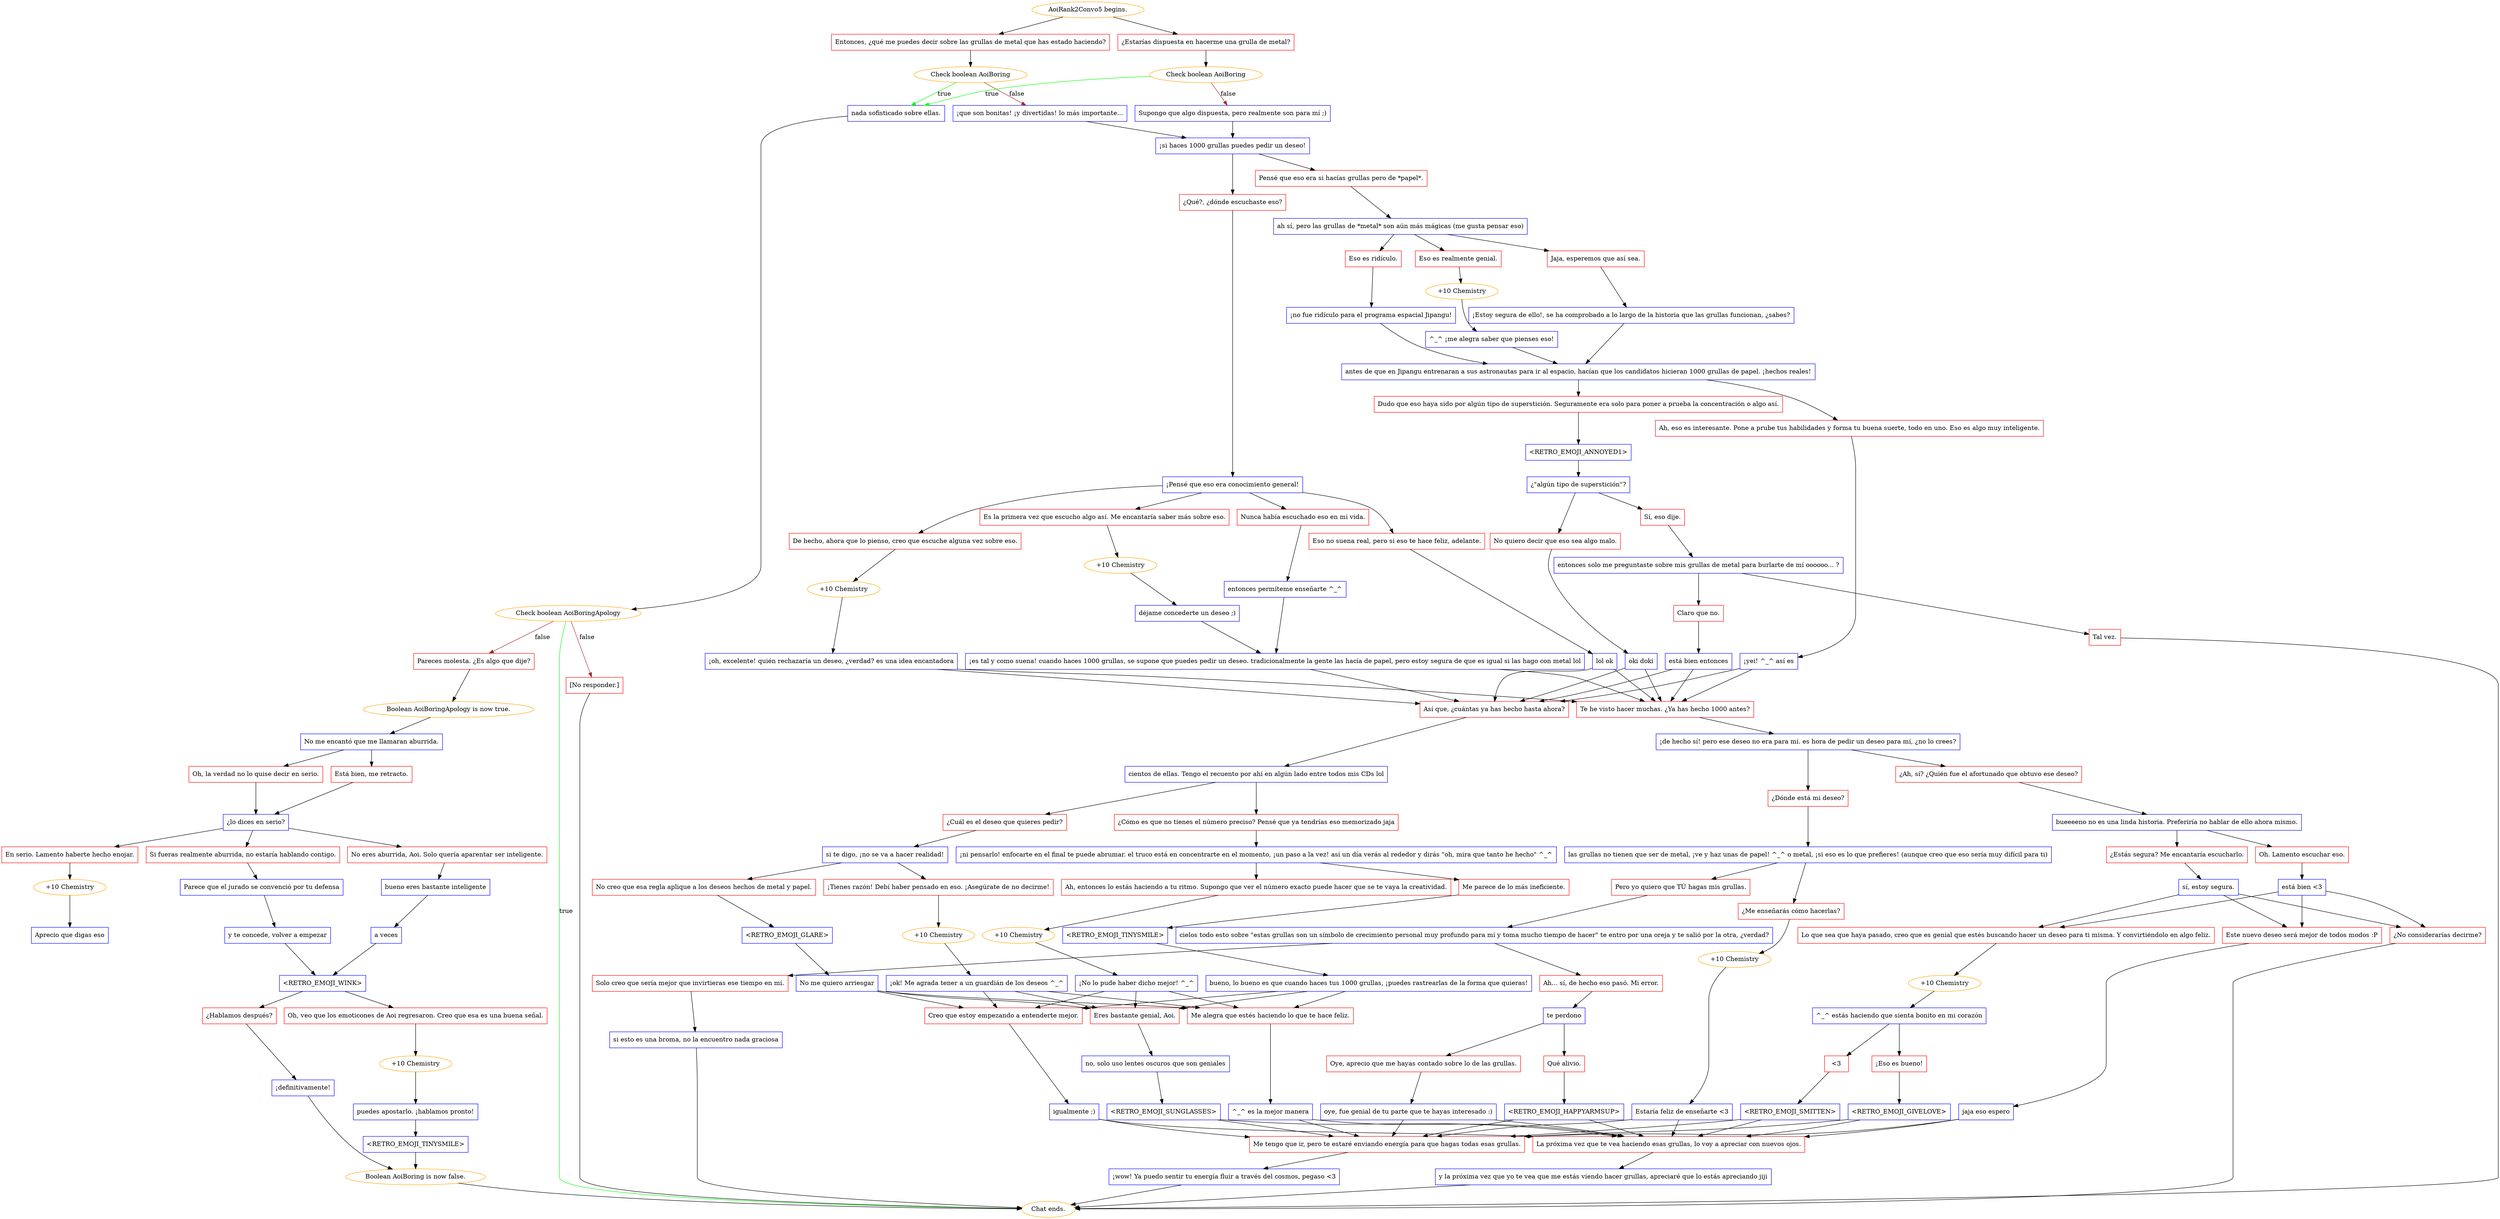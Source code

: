 digraph {
	"AoiRank2Convo5 begins." [color=orange];
		"AoiRank2Convo5 begins." -> j863360966;
		"AoiRank2Convo5 begins." -> j2989138125;
	j863360966 [label="Entonces, ¿qué me puedes decir sobre las grullas de metal que has estado haciendo?",shape=box,color=red];
		j863360966 -> j2372451672;
	j2989138125 [label="¿Estarías dispuesta en hacerme una grulla de metal?",shape=box,color=red];
		j2989138125 -> j1999737066;
	j2372451672 [label="Check boolean AoiBoring",color=orange];
		j2372451672 -> j3796238815 [label=true,color=green];
		j2372451672 -> j4210835 [label=false,color=brown];
	j1999737066 [label="Check boolean AoiBoring",color=orange];
		j1999737066 -> j3796238815 [label=true,color=green];
		j1999737066 -> j1871696005 [label=false,color=brown];
	j3796238815 [label="nada sofisticado sobre ellas.",shape=box,color=blue];
		j3796238815 -> j1233631701;
	j4210835 [label="¡que son bonitas! ¡y divertidas! lo más importante...",shape=box,color=blue];
		j4210835 -> j2591783601;
	j1871696005 [label="Supongo que algo dispuesta, pero realmente son para mí ;)",shape=box,color=blue];
		j1871696005 -> j2591783601;
	j1233631701 [label="Check boolean AoiBoringApology",color=orange];
		j1233631701 -> "Chat ends." [label=true,color=green];
		j1233631701 -> j3345642698 [label=false,color=brown];
		j1233631701 -> j216489096 [label=false,color=brown];
	j2591783601 [label="¡si haces 1000 grullas puedes pedir un deseo!",shape=box,color=blue];
		j2591783601 -> j3219292157;
		j2591783601 -> j2018161745;
	"Chat ends." [color=orange];
	j3345642698 [label="Pareces molesta. ¿Es algo que dije?",shape=box,color=red];
		j3345642698 -> j588183586;
	j216489096 [label="[No responder.]",shape=box,color=red];
		j216489096 -> "Chat ends.";
	j3219292157 [label="Pensé que eso era si hacías grullas pero de *papel*.",shape=box,color=red];
		j3219292157 -> j759741044;
	j2018161745 [label="¿Qué?, ¿dónde escuchaste eso?",shape=box,color=red];
		j2018161745 -> j909366450;
	j588183586 [label="Boolean AoiBoringApology is now true.",color=orange];
		j588183586 -> j3771052531;
	j759741044 [label="ah sí, pero las grullas de *metal* son aún más mágicas (me gusta pensar eso)",shape=box,color=blue];
		j759741044 -> j3796000108;
		j759741044 -> j24663833;
		j759741044 -> j625652857;
	j909366450 [label="¡Pensé que eso era conocimiento general!",shape=box,color=blue];
		j909366450 -> j2605558217;
		j909366450 -> j3090232608;
		j909366450 -> j4022601159;
		j909366450 -> j4035778705;
	j3771052531 [label="No me encantó que me llamaran aburrida.",shape=box,color=blue];
		j3771052531 -> j3504515417;
		j3771052531 -> j2210016081;
	j3796000108 [label="Jaja, esperemos que así sea.",shape=box,color=red];
		j3796000108 -> j2384485798;
	j24663833 [label="Eso es realmente genial.",shape=box,color=red];
		j24663833 -> j3273890898;
	j625652857 [label="Eso es ridículo.",shape=box,color=red];
		j625652857 -> j2412267598;
	j2605558217 [label="Nunca había escuchado eso en mi vida.",shape=box,color=red];
		j2605558217 -> j2676879894;
	j3090232608 [label="Es la primera vez que escucho algo así. Me encantaría saber más sobre eso.",shape=box,color=red];
		j3090232608 -> j4111382914;
	j4022601159 [label="De hecho, ahora que lo pienso, creo que escuche alguna vez sobre eso.",shape=box,color=red];
		j4022601159 -> j1102873641;
	j4035778705 [label="Eso no suena real, pero si eso te hace feliz, adelante.",shape=box,color=red];
		j4035778705 -> j1673975859;
	j3504515417 [label="Oh, la verdad no lo quise decir en serio.",shape=box,color=red];
		j3504515417 -> j1654500217;
	j2210016081 [label="Está bien, me retracto.",shape=box,color=red];
		j2210016081 -> j1654500217;
	j2384485798 [label="¡Estoy segura de ello!, se ha comprobado a lo largo de la historia que las grullas funcionan, ¿sabes?",shape=box,color=blue];
		j2384485798 -> j3409018401;
	j3273890898 [label="+10 Chemistry",color=orange];
		j3273890898 -> j4056212587;
	j2412267598 [label="¡no fue ridículo para el programa espacial Jipangu!",shape=box,color=blue];
		j2412267598 -> j3409018401;
	j2676879894 [label="entonces permíteme enseñarte ^_^",shape=box,color=blue];
		j2676879894 -> j2470594494;
	j4111382914 [label="+10 Chemistry",color=orange];
		j4111382914 -> j301826308;
	j1102873641 [label="+10 Chemistry",color=orange];
		j1102873641 -> j662406909;
	j1673975859 [label="lol ok",shape=box,color=blue];
		j1673975859 -> j3767546245;
		j1673975859 -> j323053521;
	j1654500217 [label="¿lo dices en serio?",shape=box,color=blue];
		j1654500217 -> j3268799686;
		j1654500217 -> j2572498343;
		j1654500217 -> j1699309041;
	j3409018401 [label="antes de que en Jipangu entrenaran a sus astronautas para ir al espacio, hacían que los candidatos hicieran 1000 grullas de papel. ¡hechos reales!",shape=box,color=blue];
		j3409018401 -> j1938357643;
		j3409018401 -> j615791475;
	j4056212587 [label="^_^ ¡me alegra saber que pienses eso!",shape=box,color=blue];
		j4056212587 -> j3409018401;
	j2470594494 [label="¡es tal y como suena! cuando haces 1000 grullas, se supone que puedes pedir un deseo. tradicionalmente la gente las hacía de papel, pero estoy segura de que es igual si las hago con metal lol",shape=box,color=blue];
		j2470594494 -> j3767546245;
		j2470594494 -> j323053521;
	j301826308 [label="déjame concederte un deseo ;)",shape=box,color=blue];
		j301826308 -> j2470594494;
	j662406909 [label="¡oh, excelente! quién rechazaría un deseo, ¿verdad? es una idea encantadora",shape=box,color=blue];
		j662406909 -> j3767546245;
		j662406909 -> j323053521;
	j3767546245 [label="Así que, ¿cuántas ya has hecho hasta ahora?",shape=box,color=red];
		j3767546245 -> j2939050195;
	j323053521 [label="Te he visto hacer muchas. ¿Ya has hecho 1000 antes?",shape=box,color=red];
		j323053521 -> j1316458536;
	j3268799686 [label="En serio. Lamento haberte hecho enojar.",shape=box,color=red];
		j3268799686 -> j2167889581;
	j2572498343 [label="No eres aburrida, Aoi. Solo quería aparentar ser inteligente.",shape=box,color=red];
		j2572498343 -> j1140865443;
	j1699309041 [label="Si fueras realmente aburrida, no estaría hablando contigo.",shape=box,color=red];
		j1699309041 -> j831249046;
	j1938357643 [label="Dudo que eso haya sido por algún tipo de superstición. Seguramente era solo para poner a prueba la concentración o algo así.",shape=box,color=red];
		j1938357643 -> j2485504307;
	j615791475 [label="Ah, eso es interesante. Pone a prube tus habilidades y forma tu buena suerte, todo en uno. Eso es algo muy inteligente.",shape=box,color=red];
		j615791475 -> j152341581;
	j2939050195 [label="cientos de ellas. Tengo el recuento por ahí en algún lado entre todos mis CDs lol",shape=box,color=blue];
		j2939050195 -> j1477170432;
		j2939050195 -> j2120029074;
	j1316458536 [label="¡de hecho sí! pero ese deseo no era para mí. es hora de pedir un deseo para mí, ¿no lo crees?",shape=box,color=blue];
		j1316458536 -> j718327288;
		j1316458536 -> j3583260371;
	j2167889581 [label="+10 Chemistry",color=orange];
		j2167889581 -> j2241051051;
	j1140865443 [label="bueno eres bastante inteligente",shape=box,color=blue];
		j1140865443 -> j2293140994;
	j831249046 [label="Parece que el jurado se convenció por tu defensa",shape=box,color=blue];
		j831249046 -> j4117834561;
	j2485504307 [label="<RETRO_EMOJI_ANNOYED1>",shape=box,color=blue];
		j2485504307 -> j3648734137;
	j152341581 [label="¡yei! ^_^ así es",shape=box,color=blue];
		j152341581 -> j3767546245;
		j152341581 -> j323053521;
	j1477170432 [label="¿Cómo es que no tienes el número preciso? Pensé que ya tendrías eso memorizado jaja",shape=box,color=red];
		j1477170432 -> j1981035677;
	j2120029074 [label="¿Cuál es el deseo que quieres pedir?",shape=box,color=red];
		j2120029074 -> j2437290754;
	j718327288 [label="¿Ah, sí? ¿Quién fue el afortunado que obtuvo ese deseo?",shape=box,color=red];
		j718327288 -> j3112600304;
	j3583260371 [label="¿Dónde está mi deseo?",shape=box,color=red];
		j3583260371 -> j368006457;
	j2241051051 [label="Aprecio que digas eso",shape=box,color=blue];
	j2293140994 [label="a veces",shape=box,color=blue];
		j2293140994 -> j2452464820;
	j4117834561 [label="y te concede, volver a empezar",shape=box,color=blue];
		j4117834561 -> j2452464820;
	j3648734137 [label="¿\"algún tipo de superstición\"?",shape=box,color=blue];
		j3648734137 -> j2522096027;
		j3648734137 -> j3386870332;
	j1981035677 [label="¡ni pensarlo! enfocarte en el final te puede abrumar. el truco está en concentrarte en el momento, ¡un paso a la vez! así un día verás al rededor y dirás \"oh, mira que tanto he hecho\" ^_^",shape=box,color=blue];
		j1981035677 -> j3353029953;
		j1981035677 -> j1105633963;
	j2437290754 [label="si te digo, ¡no se va a hacer realidad!",shape=box,color=blue];
		j2437290754 -> j2661598108;
		j2437290754 -> j50334131;
	j3112600304 [label="bueeeeno no es una linda historia. Preferiría no hablar de ello ahora mismo.",shape=box,color=blue];
		j3112600304 -> j2800645690;
		j3112600304 -> j2163720838;
	j368006457 [label="las grullas no tienen que ser de metal, ¡ve y haz unas de papel! ^_^ o metal, ¡si eso es lo que prefieres! (aunque creo que eso sería muy difícil para ti)",shape=box,color=blue];
		j368006457 -> j2999066853;
		j368006457 -> j2239343040;
	j2452464820 [label="<RETRO_EMOJI_WINK>",shape=box,color=blue];
		j2452464820 -> j133836590;
		j2452464820 -> j3113554048;
	j2522096027 [label="Sí, eso dije.",shape=box,color=red];
		j2522096027 -> j34980586;
	j3386870332 [label="No quiero decir que eso sea algo malo.",shape=box,color=red];
		j3386870332 -> j2738500228;
	j3353029953 [label="Ah, entonces lo estás haciendo a tu ritmo. Supongo que ver el número exacto puede hacer que se te vaya la creatividad.",shape=box,color=red];
		j3353029953 -> j2798868671;
	j1105633963 [label="Me parece de lo más ineficiente.",shape=box,color=red];
		j1105633963 -> j3359360088;
	j2661598108 [label="¡Tienes razón! Debí haber pensado en eso. ¡Asegúrate de no decirme!",shape=box,color=red];
		j2661598108 -> j3712088772;
	j50334131 [label="No creo que esa regla aplique a los deseos hechos de metal y papel.",shape=box,color=red];
		j50334131 -> j2750483471;
	j2800645690 [label="Oh. Lamento escuchar eso.",shape=box,color=red];
		j2800645690 -> j645240670;
	j2163720838 [label="¿Estás segura? Me encantaría escucharlo.",shape=box,color=red];
		j2163720838 -> j960559474;
	j2999066853 [label="¿Me enseñarás cómo hacerlas?",shape=box,color=red];
		j2999066853 -> j3198372154;
	j2239343040 [label="Pero yo quiero que TÚ hagas mis grullas.",shape=box,color=red];
		j2239343040 -> j3112499753;
	j133836590 [label="¿Hablamos después?",shape=box,color=red];
		j133836590 -> j4269963070;
	j3113554048 [label="Oh, veo que los emoticones de Aoi regresaron. Creo que esa es una buena señal.",shape=box,color=red];
		j3113554048 -> j3516462567;
	j34980586 [label="entonces solo me preguntaste sobre mis grullas de metal para burlarte de mí oooooo... ?",shape=box,color=blue];
		j34980586 -> j1207798578;
		j34980586 -> j806494884;
	j2738500228 [label="oki doki",shape=box,color=blue];
		j2738500228 -> j3767546245;
		j2738500228 -> j323053521;
	j2798868671 [label="+10 Chemistry",color=orange];
		j2798868671 -> j2917991649;
	j3359360088 [label="<RETRO_EMOJI_TINYSMILE>",shape=box,color=blue];
		j3359360088 -> j1670633439;
	j3712088772 [label="+10 Chemistry",color=orange];
		j3712088772 -> j1298482629;
	j2750483471 [label="<RETRO_EMOJI_GLARE>",shape=box,color=blue];
		j2750483471 -> j3002711313;
	j645240670 [label="está bien <3",shape=box,color=blue];
		j645240670 -> j2938823287;
		j645240670 -> j3908390206;
		j645240670 -> j1364281670;
	j960559474 [label="sí, estoy segura.",shape=box,color=blue];
		j960559474 -> j2938823287;
		j960559474 -> j3908390206;
		j960559474 -> j1364281670;
	j3198372154 [label="+10 Chemistry",color=orange];
		j3198372154 -> j502374128;
	j3112499753 [label="cielos todo esto sobre \"estas grullas son un símbolo de crecimiento personal muy profundo para mí y toma mucho tiempo de hacer\" te entro por una oreja y te salió por la otra, ¿verdad?",shape=box,color=blue];
		j3112499753 -> j2446613768;
		j3112499753 -> j2184121818;
	j4269963070 [label="¡definitivamente!",shape=box,color=blue];
		j4269963070 -> j2581611291;
	j3516462567 [label="+10 Chemistry",color=orange];
		j3516462567 -> j1354863405;
	j1207798578 [label="Tal vez.",shape=box,color=red];
		j1207798578 -> "Chat ends.";
	j806494884 [label="Claro que no.",shape=box,color=red];
		j806494884 -> j3935605220;
	j2917991649 [label="¡No lo pude haber dicho mejor! ^_^",shape=box,color=blue];
		j2917991649 -> j2742614769;
		j2917991649 -> j632915782;
		j2917991649 -> j1593844137;
	j1670633439 [label="bueno, lo bueno es que cuando haces tus 1000 grullas, ¡puedes rastrearlas de la forma que quieras!",shape=box,color=blue];
		j1670633439 -> j2742614769;
		j1670633439 -> j632915782;
		j1670633439 -> j1593844137;
	j1298482629 [label="¡ok! Me agrada tener a un guardián de los deseos ^_^",shape=box,color=blue];
		j1298482629 -> j2742614769;
		j1298482629 -> j632915782;
		j1298482629 -> j1593844137;
	j3002711313 [label="No me quiero arriesgar",shape=box,color=blue];
		j3002711313 -> j2742614769;
		j3002711313 -> j632915782;
		j3002711313 -> j1593844137;
	j2938823287 [label="Este nuevo deseo será mejor de todos modos :P",shape=box,color=red];
		j2938823287 -> j2724786709;
	j3908390206 [label="Lo que sea que haya pasado, creo que es genial que estés buscando hacer un deseo para ti misma. Y convirtiéndolo en algo feliz.",shape=box,color=red];
		j3908390206 -> j800135523;
	j1364281670 [label="¿No considerarías decirme?",shape=box,color=red];
		j1364281670 -> "Chat ends.";
	j502374128 [label="Estaría feliz de enseñarte <3",shape=box,color=blue];
		j502374128 -> j478050848;
		j502374128 -> j462136291;
	j2446613768 [label="Solo creo que sería mejor que invirtieras ese tiempo en mí.",shape=box,color=red];
		j2446613768 -> j1100440737;
	j2184121818 [label="Ah... sí, de hecho eso pasó. Mi error.",shape=box,color=red];
		j2184121818 -> j2368246900;
	j2581611291 [label="Boolean AoiBoring is now false.",color=orange];
		j2581611291 -> "Chat ends.";
	j1354863405 [label="puedes apostarlo. ¡hablamos pronto!",shape=box,color=blue];
		j1354863405 -> j153386734;
	j3935605220 [label="está bien entonces",shape=box,color=blue];
		j3935605220 -> j3767546245;
		j3935605220 -> j323053521;
	j2742614769 [label="Creo que estoy empezando a entenderte mejor.",shape=box,color=red];
		j2742614769 -> j357215870;
	j632915782 [label="Eres bastante genial, Aoi.",shape=box,color=red];
		j632915782 -> j3402966603;
	j1593844137 [label="Me alegra que estés haciendo lo que te hace feliz.",shape=box,color=red];
		j1593844137 -> j3889037225;
	j2724786709 [label="jaja eso espero",shape=box,color=blue];
		j2724786709 -> j478050848;
		j2724786709 -> j462136291;
	j800135523 [label="+10 Chemistry",color=orange];
		j800135523 -> j3245530545;
	j478050848 [label="La próxima vez que te vea haciendo esas grullas, lo voy a apreciar con nuevos ojos.",shape=box,color=red];
		j478050848 -> j1938378085;
	j462136291 [label="Me tengo que ir, pero te estaré enviando energía para que hagas todas esas grullas.",shape=box,color=red];
		j462136291 -> j3406579768;
	j1100440737 [label="si esto es una broma, no la encuentro nada graciosa",shape=box,color=blue];
		j1100440737 -> "Chat ends.";
	j2368246900 [label="te perdono",shape=box,color=blue];
		j2368246900 -> j2190137702;
		j2368246900 -> j1923616202;
	j153386734 [label="<RETRO_EMOJI_TINYSMILE>",shape=box,color=blue];
		j153386734 -> j2581611291;
	j357215870 [label="igualmente ;)",shape=box,color=blue];
		j357215870 -> j478050848;
		j357215870 -> j462136291;
	j3402966603 [label="no, solo uso lentes oscuros que son geniales",shape=box,color=blue];
		j3402966603 -> j184961436;
	j3889037225 [label="^_^ es la mejor manera",shape=box,color=blue];
		j3889037225 -> j478050848;
		j3889037225 -> j462136291;
	j3245530545 [label="^_^ estás haciendo que sienta bonito en mi corazón",shape=box,color=blue];
		j3245530545 -> j939282868;
		j3245530545 -> j2199581515;
	j1938378085 [label="y la próxima vez que yo te vea que me estás viendo hacer grullas, apreciaré que lo estás apreciando jiji",shape=box,color=blue];
		j1938378085 -> "Chat ends.";
	j3406579768 [label="¡wow! Ya puedo sentir tu energía fluir a través del cosmos, pegaso <3",shape=box,color=blue];
		j3406579768 -> "Chat ends.";
	j2190137702 [label="Oye, aprecio que me hayas contado sobre lo de las grullas.",shape=box,color=red];
		j2190137702 -> j758035207;
	j1923616202 [label="Qué alivio.",shape=box,color=red];
		j1923616202 -> j2333387811;
	j184961436 [label="<RETRO_EMOJI_SUNGLASSES>",shape=box,color=blue];
		j184961436 -> j478050848;
		j184961436 -> j462136291;
	j939282868 [label="¡Eso es bueno!",shape=box,color=red];
		j939282868 -> j1818811614;
	j2199581515 [label="<3",shape=box,color=red];
		j2199581515 -> j2264621764;
	j758035207 [label="oye, fue genial de tu parte que te hayas interesado :)",shape=box,color=blue];
		j758035207 -> j478050848;
		j758035207 -> j462136291;
	j2333387811 [label="<RETRO_EMOJI_HAPPYARMSUP>",shape=box,color=blue];
		j2333387811 -> j478050848;
		j2333387811 -> j462136291;
	j1818811614 [label="<RETRO_EMOJI_GIVELOVE>",shape=box,color=blue];
		j1818811614 -> j478050848;
		j1818811614 -> j462136291;
	j2264621764 [label="<RETRO_EMOJI_SMITTEN>",shape=box,color=blue];
		j2264621764 -> j478050848;
		j2264621764 -> j462136291;
}